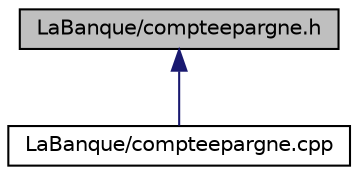 digraph "LaBanque/compteepargne.h"
{
  edge [fontname="Helvetica",fontsize="10",labelfontname="Helvetica",labelfontsize="10"];
  node [fontname="Helvetica",fontsize="10",shape=record];
  Node8 [label="LaBanque/compteepargne.h",height=0.2,width=0.4,color="black", fillcolor="grey75", style="filled", fontcolor="black"];
  Node8 -> Node9 [dir="back",color="midnightblue",fontsize="10",style="solid",fontname="Helvetica"];
  Node9 [label="LaBanque/compteepargne.cpp",height=0.2,width=0.4,color="black", fillcolor="white", style="filled",URL="$compteepargne_8cpp.html",tooltip="définition de la classe compteEpargne "];
}
